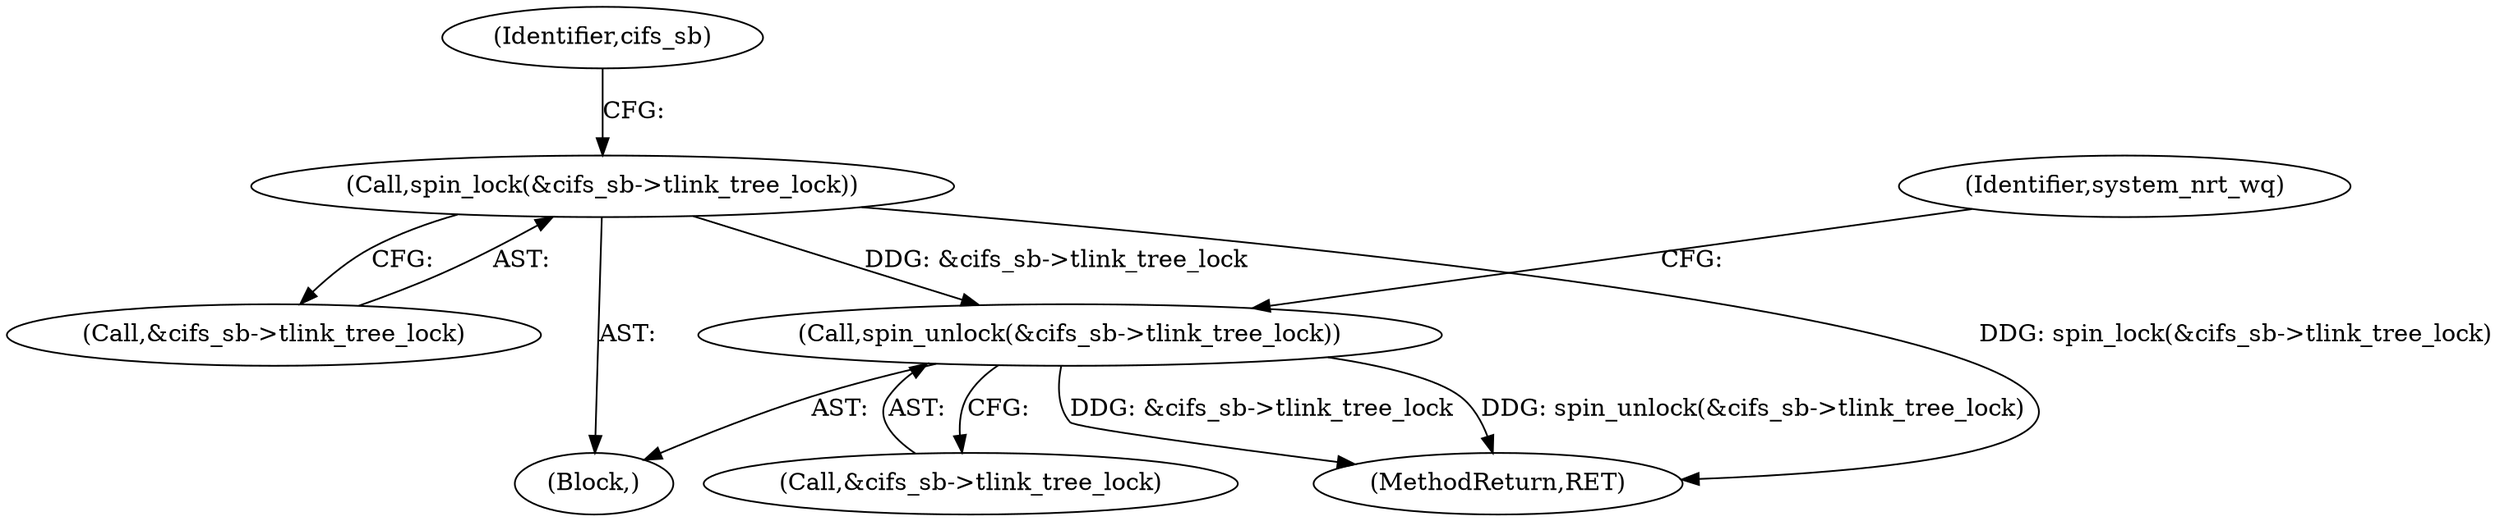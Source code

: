 digraph "0_linux_70945643722ffeac779d2529a348f99567fa5c33@pointer" {
"1000724" [label="(Call,spin_unlock(&cifs_sb->tlink_tree_lock))"];
"1000713" [label="(Call,spin_lock(&cifs_sb->tlink_tree_lock))"];
"1000713" [label="(Call,spin_lock(&cifs_sb->tlink_tree_lock))"];
"1000714" [label="(Call,&cifs_sb->tlink_tree_lock)"];
"1000725" [label="(Call,&cifs_sb->tlink_tree_lock)"];
"1000129" [label="(Block,)"];
"1000767" [label="(MethodReturn,RET)"];
"1000721" [label="(Identifier,cifs_sb)"];
"1000730" [label="(Identifier,system_nrt_wq)"];
"1000724" [label="(Call,spin_unlock(&cifs_sb->tlink_tree_lock))"];
"1000724" -> "1000129"  [label="AST: "];
"1000724" -> "1000725"  [label="CFG: "];
"1000725" -> "1000724"  [label="AST: "];
"1000730" -> "1000724"  [label="CFG: "];
"1000724" -> "1000767"  [label="DDG: spin_unlock(&cifs_sb->tlink_tree_lock)"];
"1000724" -> "1000767"  [label="DDG: &cifs_sb->tlink_tree_lock"];
"1000713" -> "1000724"  [label="DDG: &cifs_sb->tlink_tree_lock"];
"1000713" -> "1000129"  [label="AST: "];
"1000713" -> "1000714"  [label="CFG: "];
"1000714" -> "1000713"  [label="AST: "];
"1000721" -> "1000713"  [label="CFG: "];
"1000713" -> "1000767"  [label="DDG: spin_lock(&cifs_sb->tlink_tree_lock)"];
}
